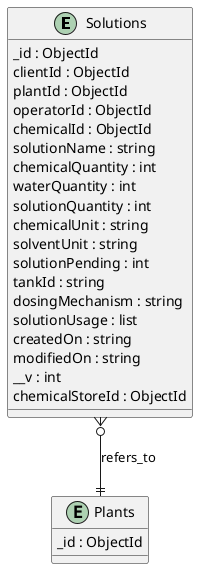 @startuml Solutions_Diagram

entity "Solutions" as Solutions {
  _id : ObjectId
  clientId : ObjectId
  plantId : ObjectId
  operatorId : ObjectId
  chemicalId : ObjectId
  solutionName : string
  chemicalQuantity : int
  waterQuantity : int
  solutionQuantity : int
  chemicalUnit : string
  solventUnit : string
  solutionPending : int
  tankId : string
  dosingMechanism : string
  solutionUsage : list
  createdOn : string
  modifiedOn : string
  __v : int
  chemicalStoreId : ObjectId
}


' Shared Plant entity
entity "Plants" as Plants {
  _id : ObjectId
}

' Relationships
Solutions }o--|| Plants : refers_to
@enduml